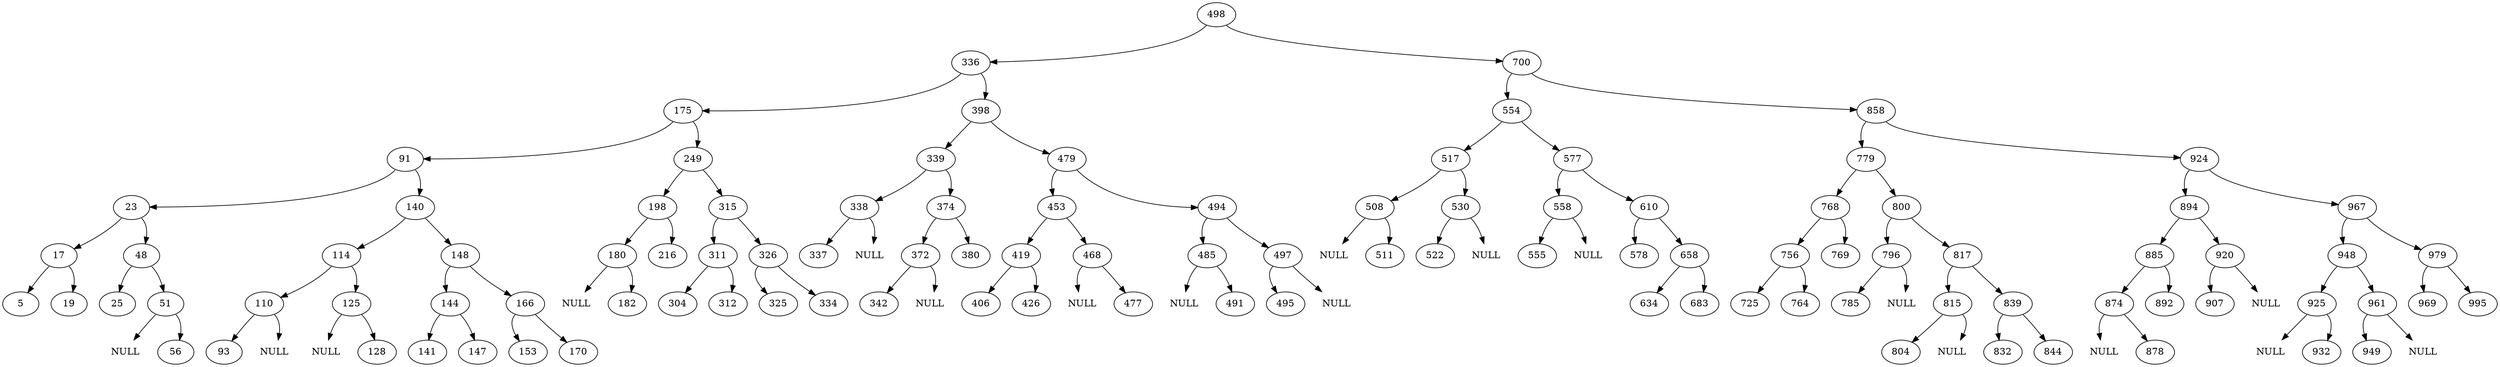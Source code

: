 digraph AVL {
498:sw -> 336 ;
498:se -> 700 ;
336:sw -> 175 ;
336:se -> 398 ;
175:sw -> 91 ;
175:se -> 249 ;
91:sw -> 23 ;
91:se -> 140 ;
23:sw -> 17 ;
23:se -> 48 ;
17:sw -> 5 ;
17:se -> 19 ;
48:sw -> 25 ;
48:se -> 51 ;
NULL51L[label="NULL",shape=none] ;
51:sw -> NULL51L ;
51:se -> 56 ;
140:sw -> 114 ;
140:se -> 148 ;
114:sw -> 110 ;
114:se -> 125 ;
110:sw -> 93 ;
NULL110R[label="NULL",shape=none] ;
110:se -> NULL110R ;
NULL125L[label="NULL",shape=none] ;
125:sw -> NULL125L ;
125:se -> 128 ;
148:sw -> 144 ;
148:se -> 166 ;
144:sw -> 141 ;
144:se -> 147 ;
166:sw -> 153 ;
166:se -> 170 ;
249:sw -> 198 ;
249:se -> 315 ;
198:sw -> 180 ;
198:se -> 216 ;
NULL180L[label="NULL",shape=none] ;
180:sw -> NULL180L ;
180:se -> 182 ;
315:sw -> 311 ;
315:se -> 326 ;
311:sw -> 304 ;
311:se -> 312 ;
326:sw -> 325 ;
326:se -> 334 ;
398:sw -> 339 ;
398:se -> 479 ;
339:sw -> 338 ;
339:se -> 374 ;
338:sw -> 337 ;
NULL338R[label="NULL",shape=none] ;
338:se -> NULL338R ;
374:sw -> 372 ;
374:se -> 380 ;
372:sw -> 342 ;
NULL372R[label="NULL",shape=none] ;
372:se -> NULL372R ;
479:sw -> 453 ;
479:se -> 494 ;
453:sw -> 419 ;
453:se -> 468 ;
419:sw -> 406 ;
419:se -> 426 ;
NULL468L[label="NULL",shape=none] ;
468:sw -> NULL468L ;
468:se -> 477 ;
494:sw -> 485 ;
494:se -> 497 ;
NULL485L[label="NULL",shape=none] ;
485:sw -> NULL485L ;
485:se -> 491 ;
497:sw -> 495 ;
NULL497R[label="NULL",shape=none] ;
497:se -> NULL497R ;
700:sw -> 554 ;
700:se -> 858 ;
554:sw -> 517 ;
554:se -> 577 ;
517:sw -> 508 ;
517:se -> 530 ;
NULL508L[label="NULL",shape=none] ;
508:sw -> NULL508L ;
508:se -> 511 ;
530:sw -> 522 ;
NULL530R[label="NULL",shape=none] ;
530:se -> NULL530R ;
577:sw -> 558 ;
577:se -> 610 ;
558:sw -> 555 ;
NULL558R[label="NULL",shape=none] ;
558:se -> NULL558R ;
610:sw -> 578 ;
610:se -> 658 ;
658:sw -> 634 ;
658:se -> 683 ;
858:sw -> 779 ;
858:se -> 924 ;
779:sw -> 768 ;
779:se -> 800 ;
768:sw -> 756 ;
768:se -> 769 ;
756:sw -> 725 ;
756:se -> 764 ;
800:sw -> 796 ;
800:se -> 817 ;
796:sw -> 785 ;
NULL796R[label="NULL",shape=none] ;
796:se -> NULL796R ;
817:sw -> 815 ;
817:se -> 839 ;
815:sw -> 804 ;
NULL815R[label="NULL",shape=none] ;
815:se -> NULL815R ;
839:sw -> 832 ;
839:se -> 844 ;
924:sw -> 894 ;
924:se -> 967 ;
894:sw -> 885 ;
894:se -> 920 ;
885:sw -> 874 ;
885:se -> 892 ;
NULL874L[label="NULL",shape=none] ;
874:sw -> NULL874L ;
874:se -> 878 ;
920:sw -> 907 ;
NULL920R[label="NULL",shape=none] ;
920:se -> NULL920R ;
967:sw -> 948 ;
967:se -> 979 ;
948:sw -> 925 ;
948:se -> 961 ;
NULL925L[label="NULL",shape=none] ;
925:sw -> NULL925L ;
925:se -> 932 ;
961:sw -> 949 ;
NULL961R[label="NULL",shape=none] ;
961:se -> NULL961R ;
979:sw -> 969 ;
979:se -> 995 ;
}
